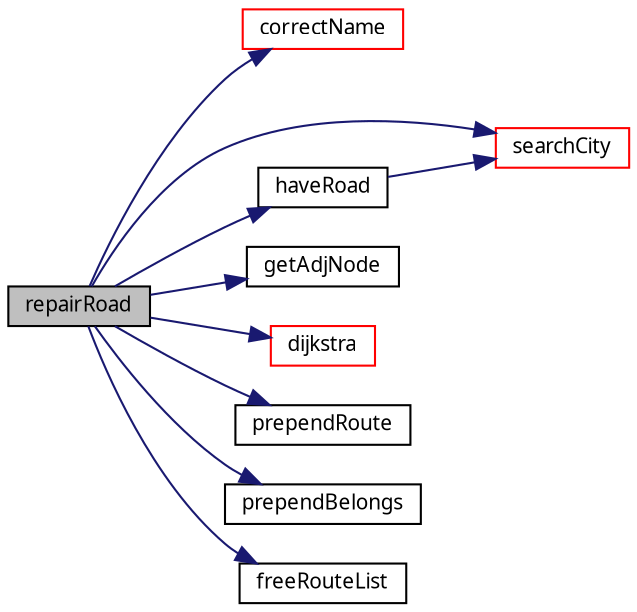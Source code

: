 digraph "repairRoad"
{
  edge [fontname="Verdana",fontsize="10",labelfontname="Verdana",labelfontsize="10"];
  node [fontname="Verdana",fontsize="10",shape=record];
  rankdir="LR";
  Node1 [label="repairRoad",height=0.2,width=0.4,color="black", fillcolor="grey75", style="filled", fontcolor="black"];
  Node1 -> Node2 [color="midnightblue",fontsize="10",style="solid",fontname="Verdana"];
  Node2 [label="correctName",height=0.2,width=0.4,color="red", fillcolor="white", style="filled",URL="$map_8h.html#ac0715d3df7a50eb1528e7b19012abaa6",tooltip="Check if the city name is correct. "];
  Node1 -> Node3 [color="midnightblue",fontsize="10",style="solid",fontname="Verdana"];
  Node3 [label="searchCity",height=0.2,width=0.4,color="red", fillcolor="white", style="filled",URL="$map_8h.html#a5bd318fc5c429fd07e0c2a047ce8ff11",tooltip="Search and return index of a city in arr. "];
  Node1 -> Node4 [color="midnightblue",fontsize="10",style="solid",fontname="Verdana"];
  Node4 [label="haveRoad",height=0.2,width=0.4,color="black", fillcolor="white", style="filled",URL="$map_8h.html#a1f16089b099d80a93d59cbcf4859adce",tooltip="Check if two citiec have a connecting road. "];
  Node4 -> Node3 [color="midnightblue",fontsize="10",style="solid",fontname="Verdana"];
  Node1 -> Node5 [color="midnightblue",fontsize="10",style="solid",fontname="Verdana"];
  Node5 [label="getAdjNode",height=0.2,width=0.4,color="black", fillcolor="white", style="filled",URL="$map_8h.html#a17ea88260045d523093b823813e50a7d",tooltip="Get Adjacent node for C1 and C2. "];
  Node1 -> Node6 [color="midnightblue",fontsize="10",style="solid",fontname="Verdana"];
  Node6 [label="dijkstra",height=0.2,width=0.4,color="red", fillcolor="white", style="filled",URL="$dijkstra_8h.html#a6c2f57da9a34684999153e7240697c57",tooltip="Dijkstra algorithm. "];
  Node1 -> Node7 [color="midnightblue",fontsize="10",style="solid",fontname="Verdana"];
  Node7 [label="prependRoute",height=0.2,width=0.4,color="black", fillcolor="white", style="filled",URL="$map_8h.html#a2628b3db51f6225b1e21696871676226",tooltip="Try to prepend route linked list. "];
  Node1 -> Node8 [color="midnightblue",fontsize="10",style="solid",fontname="Verdana"];
  Node8 [label="prependBelongs",height=0.2,width=0.4,color="black", fillcolor="white", style="filled",URL="$map_8h.html#afa1307ae4b3fa7438582679b1a559cf1",tooltip="Try to prepend into belongs linked list. "];
  Node1 -> Node9 [color="midnightblue",fontsize="10",style="solid",fontname="Verdana"];
  Node9 [label="freeRouteList",height=0.2,width=0.4,color="black", fillcolor="white", style="filled",URL="$map_8h.html#a22923b334b86f661740ec4f72d5b532f",tooltip="Free route list. "];
}
